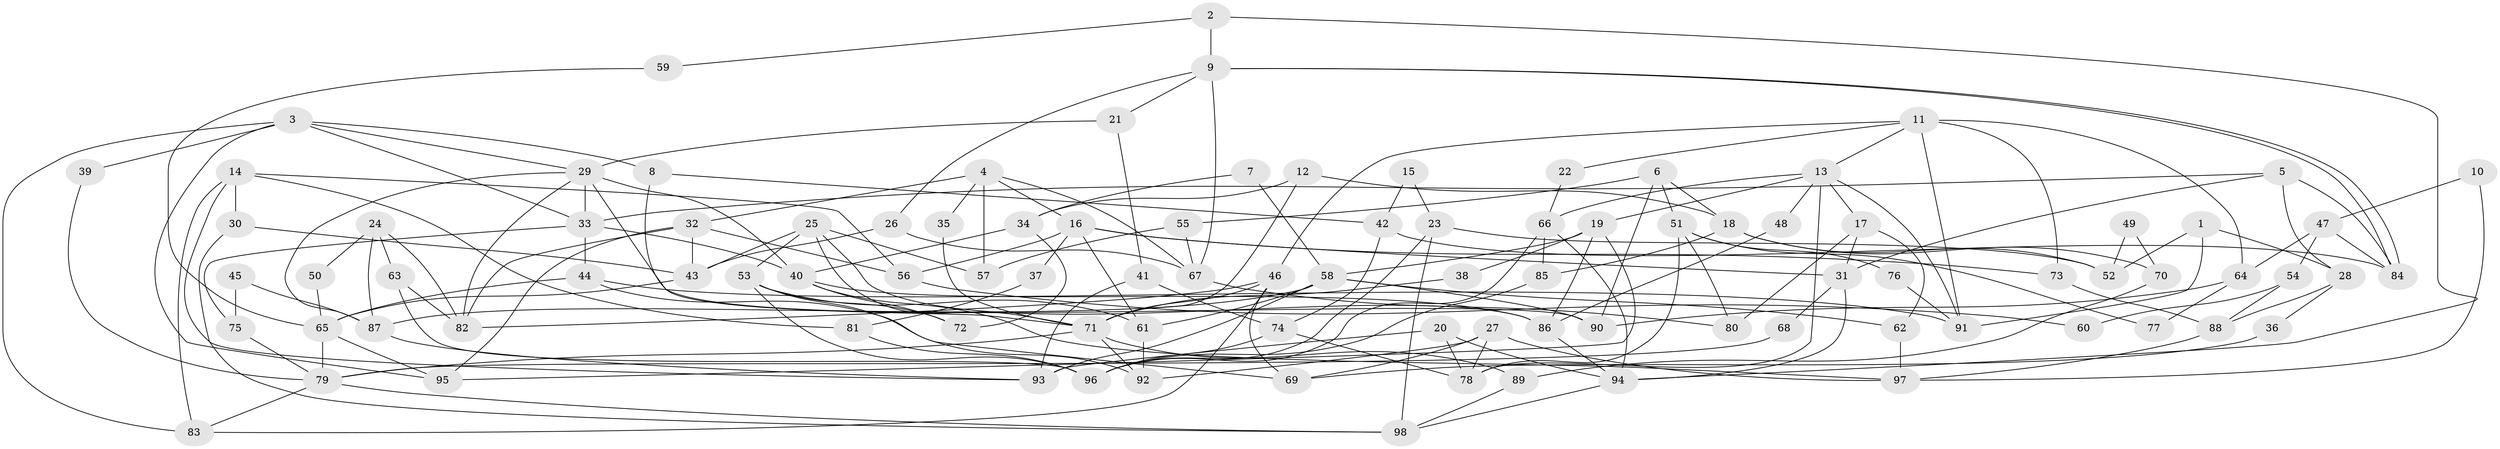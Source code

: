 // Generated by graph-tools (version 1.1) at 2025/26/03/09/25 03:26:22]
// undirected, 98 vertices, 196 edges
graph export_dot {
graph [start="1"]
  node [color=gray90,style=filled];
  1;
  2;
  3;
  4;
  5;
  6;
  7;
  8;
  9;
  10;
  11;
  12;
  13;
  14;
  15;
  16;
  17;
  18;
  19;
  20;
  21;
  22;
  23;
  24;
  25;
  26;
  27;
  28;
  29;
  30;
  31;
  32;
  33;
  34;
  35;
  36;
  37;
  38;
  39;
  40;
  41;
  42;
  43;
  44;
  45;
  46;
  47;
  48;
  49;
  50;
  51;
  52;
  53;
  54;
  55;
  56;
  57;
  58;
  59;
  60;
  61;
  62;
  63;
  64;
  65;
  66;
  67;
  68;
  69;
  70;
  71;
  72;
  73;
  74;
  75;
  76;
  77;
  78;
  79;
  80;
  81;
  82;
  83;
  84;
  85;
  86;
  87;
  88;
  89;
  90;
  91;
  92;
  93;
  94;
  95;
  96;
  97;
  98;
  1 -- 28;
  1 -- 91;
  1 -- 52;
  2 -- 94;
  2 -- 9;
  2 -- 59;
  3 -- 29;
  3 -- 33;
  3 -- 8;
  3 -- 39;
  3 -- 83;
  3 -- 95;
  4 -- 32;
  4 -- 16;
  4 -- 35;
  4 -- 57;
  4 -- 67;
  5 -- 84;
  5 -- 33;
  5 -- 28;
  5 -- 31;
  6 -- 55;
  6 -- 51;
  6 -- 18;
  6 -- 90;
  7 -- 34;
  7 -- 58;
  8 -- 71;
  8 -- 42;
  9 -- 21;
  9 -- 84;
  9 -- 84;
  9 -- 26;
  9 -- 67;
  10 -- 97;
  10 -- 47;
  11 -- 46;
  11 -- 91;
  11 -- 13;
  11 -- 22;
  11 -- 64;
  11 -- 73;
  12 -- 18;
  12 -- 71;
  12 -- 34;
  13 -- 78;
  13 -- 17;
  13 -- 19;
  13 -- 48;
  13 -- 66;
  13 -- 91;
  14 -- 93;
  14 -- 30;
  14 -- 56;
  14 -- 81;
  14 -- 83;
  15 -- 42;
  15 -- 23;
  16 -- 61;
  16 -- 31;
  16 -- 37;
  16 -- 56;
  16 -- 73;
  17 -- 31;
  17 -- 62;
  17 -- 80;
  18 -- 52;
  18 -- 70;
  18 -- 85;
  19 -- 95;
  19 -- 38;
  19 -- 58;
  19 -- 86;
  20 -- 94;
  20 -- 93;
  20 -- 78;
  21 -- 29;
  21 -- 41;
  22 -- 66;
  23 -- 96;
  23 -- 98;
  23 -- 52;
  24 -- 82;
  24 -- 63;
  24 -- 50;
  24 -- 87;
  25 -- 43;
  25 -- 53;
  25 -- 57;
  25 -- 71;
  25 -- 86;
  26 -- 67;
  26 -- 43;
  27 -- 92;
  27 -- 69;
  27 -- 78;
  27 -- 97;
  28 -- 88;
  28 -- 36;
  29 -- 90;
  29 -- 87;
  29 -- 33;
  29 -- 40;
  29 -- 82;
  30 -- 43;
  30 -- 98;
  31 -- 94;
  31 -- 68;
  32 -- 82;
  32 -- 56;
  32 -- 43;
  32 -- 95;
  33 -- 40;
  33 -- 44;
  33 -- 75;
  34 -- 40;
  34 -- 72;
  35 -- 71;
  36 -- 69;
  37 -- 81;
  38 -- 71;
  39 -- 79;
  40 -- 86;
  40 -- 72;
  40 -- 97;
  41 -- 74;
  41 -- 93;
  42 -- 74;
  42 -- 84;
  43 -- 65;
  44 -- 65;
  44 -- 69;
  44 -- 91;
  45 -- 87;
  45 -- 75;
  46 -- 83;
  46 -- 71;
  46 -- 69;
  46 -- 82;
  47 -- 84;
  47 -- 64;
  47 -- 54;
  48 -- 86;
  49 -- 52;
  49 -- 70;
  50 -- 65;
  51 -- 78;
  51 -- 80;
  51 -- 76;
  51 -- 77;
  53 -- 61;
  53 -- 72;
  53 -- 92;
  53 -- 96;
  54 -- 88;
  54 -- 60;
  55 -- 67;
  55 -- 57;
  56 -- 60;
  58 -- 62;
  58 -- 61;
  58 -- 87;
  58 -- 90;
  58 -- 93;
  59 -- 65;
  61 -- 92;
  62 -- 97;
  63 -- 82;
  63 -- 96;
  64 -- 90;
  64 -- 77;
  65 -- 95;
  65 -- 79;
  66 -- 85;
  66 -- 94;
  66 -- 96;
  67 -- 80;
  68 -- 79;
  70 -- 89;
  71 -- 79;
  71 -- 89;
  71 -- 92;
  73 -- 88;
  74 -- 78;
  74 -- 96;
  75 -- 79;
  76 -- 91;
  79 -- 83;
  79 -- 98;
  81 -- 96;
  85 -- 96;
  86 -- 94;
  87 -- 93;
  88 -- 97;
  89 -- 98;
  94 -- 98;
}

